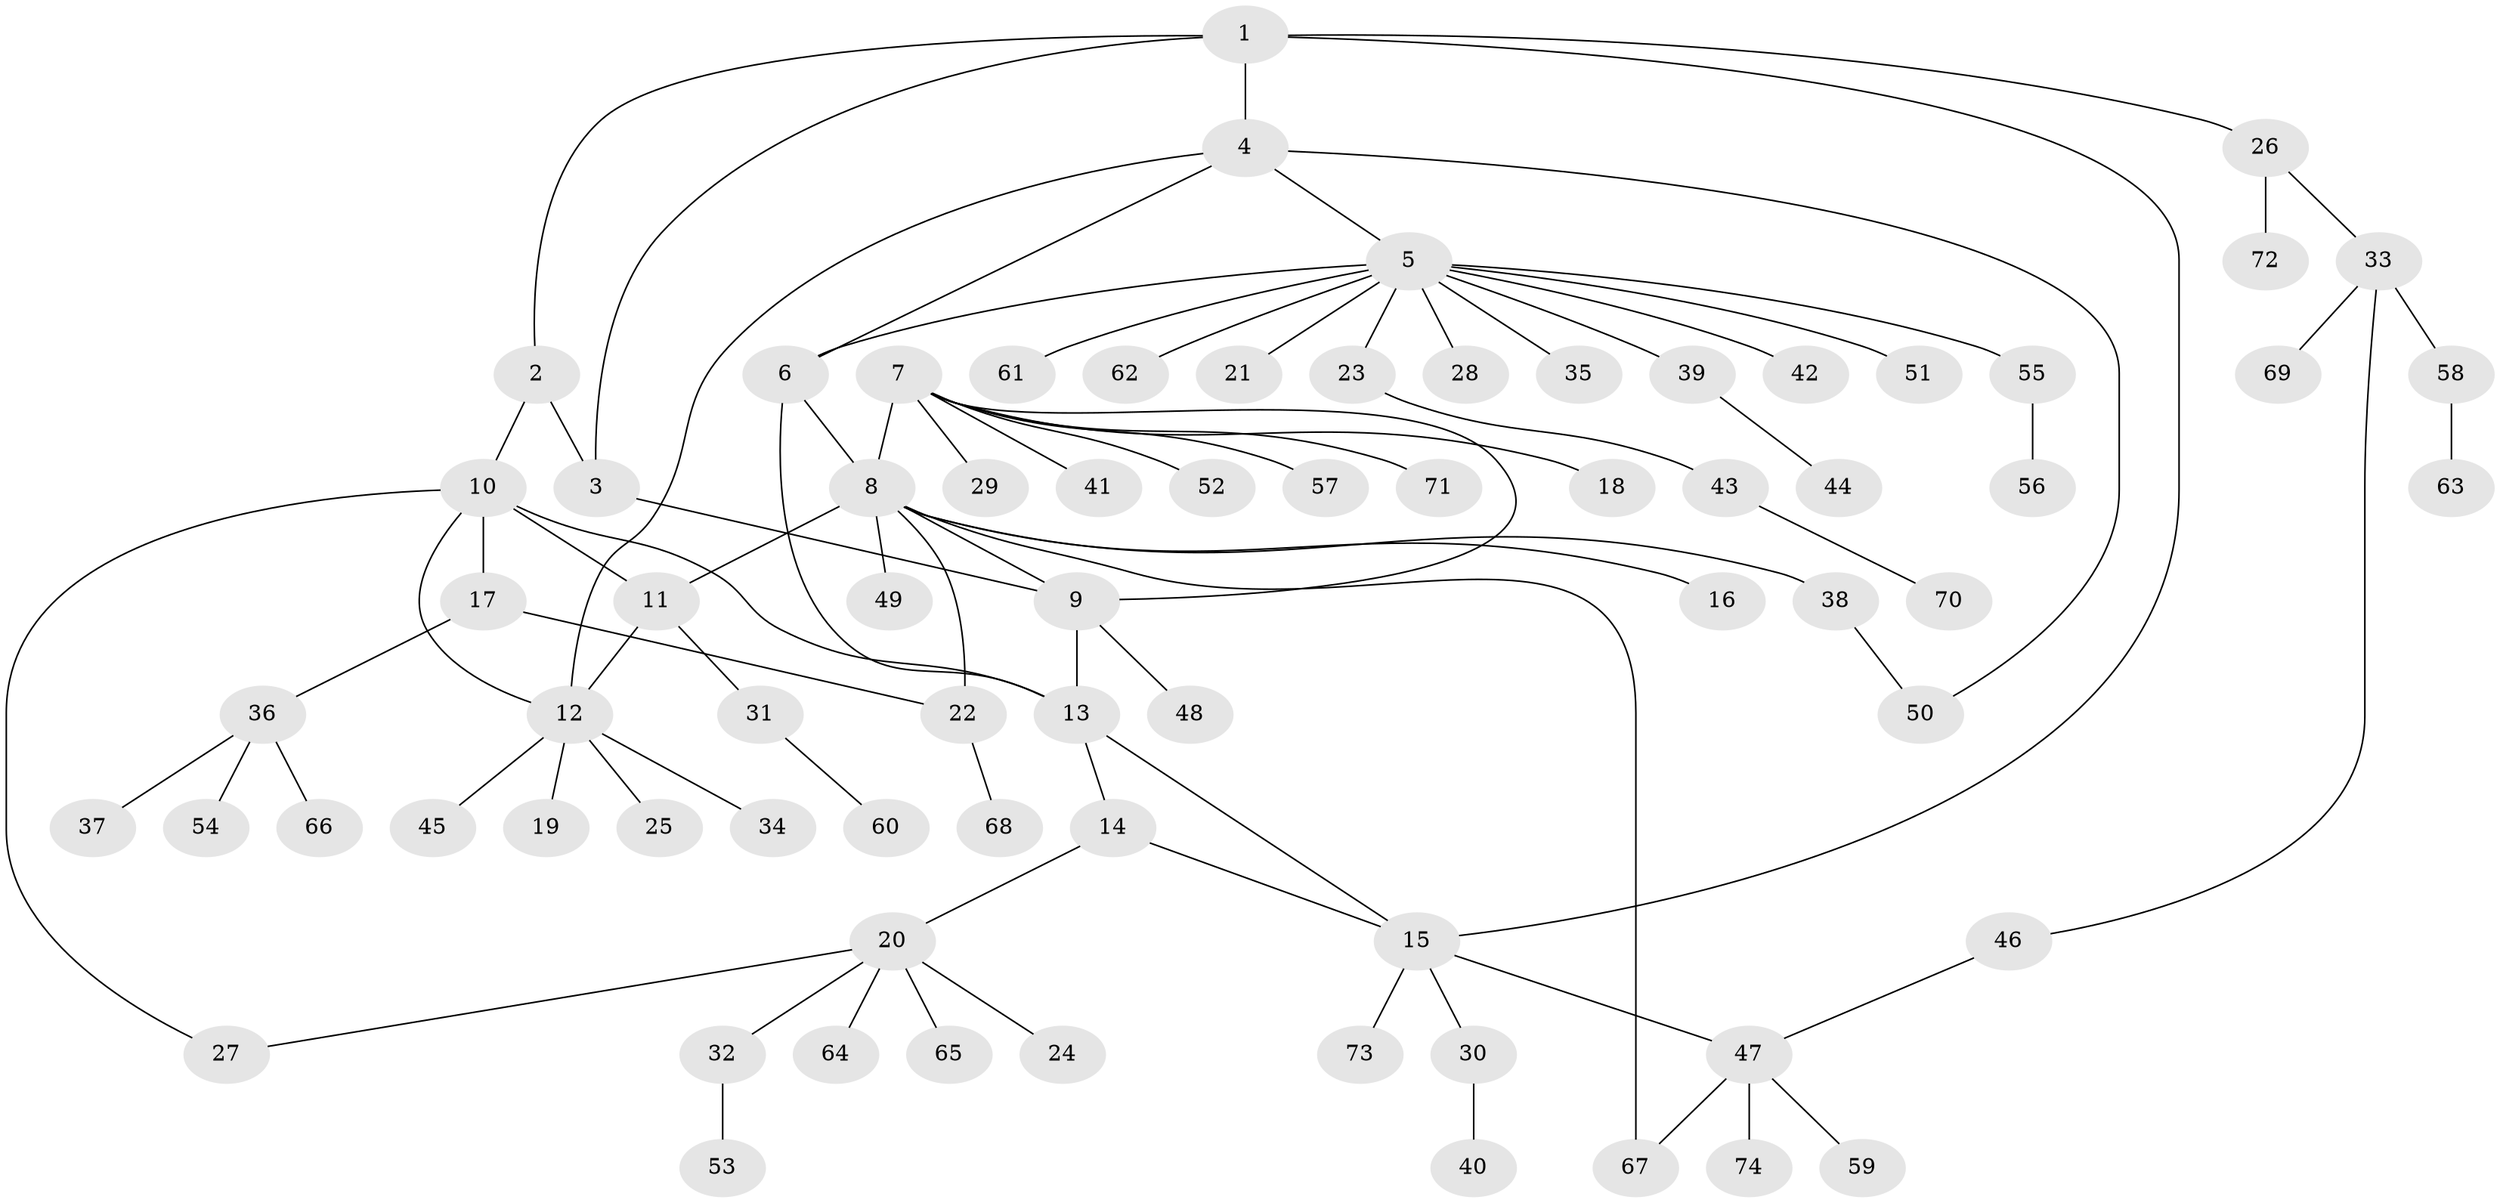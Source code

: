 // Generated by graph-tools (version 1.1) at 2025/26/03/09/25 03:26:37]
// undirected, 74 vertices, 89 edges
graph export_dot {
graph [start="1"]
  node [color=gray90,style=filled];
  1;
  2;
  3;
  4;
  5;
  6;
  7;
  8;
  9;
  10;
  11;
  12;
  13;
  14;
  15;
  16;
  17;
  18;
  19;
  20;
  21;
  22;
  23;
  24;
  25;
  26;
  27;
  28;
  29;
  30;
  31;
  32;
  33;
  34;
  35;
  36;
  37;
  38;
  39;
  40;
  41;
  42;
  43;
  44;
  45;
  46;
  47;
  48;
  49;
  50;
  51;
  52;
  53;
  54;
  55;
  56;
  57;
  58;
  59;
  60;
  61;
  62;
  63;
  64;
  65;
  66;
  67;
  68;
  69;
  70;
  71;
  72;
  73;
  74;
  1 -- 2;
  1 -- 3;
  1 -- 4;
  1 -- 15;
  1 -- 26;
  2 -- 3;
  2 -- 10;
  3 -- 9;
  4 -- 5;
  4 -- 6;
  4 -- 12;
  4 -- 50;
  5 -- 6;
  5 -- 21;
  5 -- 23;
  5 -- 28;
  5 -- 35;
  5 -- 39;
  5 -- 42;
  5 -- 51;
  5 -- 55;
  5 -- 61;
  5 -- 62;
  6 -- 8;
  6 -- 13;
  7 -- 8;
  7 -- 9;
  7 -- 18;
  7 -- 29;
  7 -- 41;
  7 -- 52;
  7 -- 57;
  7 -- 71;
  8 -- 9;
  8 -- 11;
  8 -- 16;
  8 -- 22;
  8 -- 38;
  8 -- 49;
  8 -- 67;
  9 -- 13;
  9 -- 48;
  10 -- 11;
  10 -- 12;
  10 -- 13;
  10 -- 17;
  10 -- 27;
  11 -- 12;
  11 -- 31;
  12 -- 19;
  12 -- 25;
  12 -- 34;
  12 -- 45;
  13 -- 14;
  13 -- 15;
  14 -- 15;
  14 -- 20;
  15 -- 30;
  15 -- 47;
  15 -- 73;
  17 -- 22;
  17 -- 36;
  20 -- 24;
  20 -- 27;
  20 -- 32;
  20 -- 64;
  20 -- 65;
  22 -- 68;
  23 -- 43;
  26 -- 33;
  26 -- 72;
  30 -- 40;
  31 -- 60;
  32 -- 53;
  33 -- 46;
  33 -- 58;
  33 -- 69;
  36 -- 37;
  36 -- 54;
  36 -- 66;
  38 -- 50;
  39 -- 44;
  43 -- 70;
  46 -- 47;
  47 -- 59;
  47 -- 67;
  47 -- 74;
  55 -- 56;
  58 -- 63;
}
